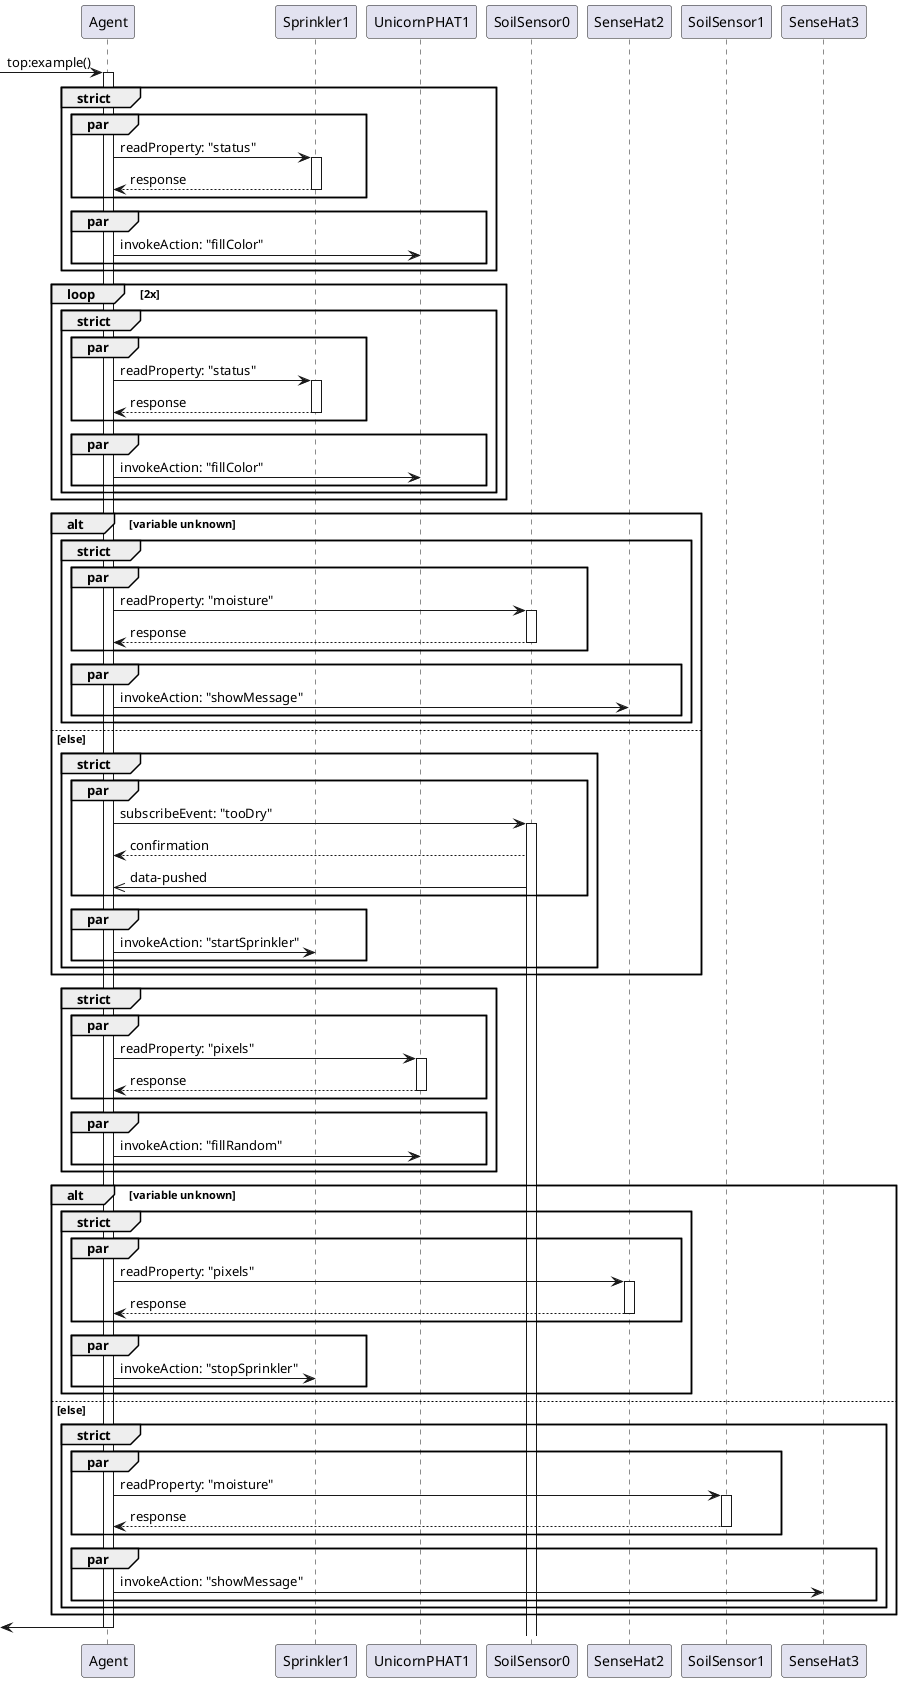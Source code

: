 @startuml topexample
[->"Agent": top:example()
activate "Agent"

group strict
    par
        "Agent" -> "Sprinkler1" : readProperty: "status"
        activate "Sprinkler1"
        "Sprinkler1" --> "Agent" : response
        deactivate "Sprinkler1"
    end
    par
        "Agent" -> "UnicornPHAT1" : invokeAction: "fillColor"
    end
end
loop 2x
    group strict
        par
            "Agent" -> "Sprinkler1" : readProperty: "status"
            activate "Sprinkler1"
            "Sprinkler1" --> "Agent" : response
            deactivate "Sprinkler1"
        end
        par
            "Agent" -> "UnicornPHAT1" : invokeAction: "fillColor"
        end
    end
end
alt variable unknown
    group strict
        par
            "Agent" -> "SoilSensor0" : readProperty: "moisture"
            activate "SoilSensor0"
            "SoilSensor0" --> "Agent" : response
            deactivate "SoilSensor0"
        end
        par
            "Agent" -> "SenseHat2" : invokeAction: "showMessage"
        end
    end
else else
    group strict
        par
            "Agent" -> "SoilSensor0" : subscribeEvent: "tooDry"
            activate "SoilSensor0"
            "SoilSensor0" --> "Agent" : confirmation
            "SoilSensor0" ->> "Agent" : data-pushed
        end
        par
            "Agent" -> "Sprinkler1" : invokeAction: "startSprinkler"
        end
    end
end
group strict
    par
        "Agent" -> "UnicornPHAT1" : readProperty: "pixels"
        activate "UnicornPHAT1"
        "UnicornPHAT1" --> "Agent" : response
        deactivate "UnicornPHAT1"
    end
    par
        "Agent" -> "UnicornPHAT1" : invokeAction: "fillRandom"
    end
end
alt variable unknown
    group strict
        par
            "Agent" -> "SenseHat2" : readProperty: "pixels"
            activate "SenseHat2"
            "SenseHat2" --> "Agent" : response
            deactivate "SenseHat2"
        end
        par
            "Agent" -> "Sprinkler1" : invokeAction: "stopSprinkler"
        end
    end
else else
    group strict
        par
            "Agent" -> "SoilSensor1" : readProperty: "moisture"
            activate "SoilSensor1"
            "SoilSensor1" --> "Agent" : response
            deactivate "SoilSensor1"
        end
        par
            "Agent" -> "SenseHat3" : invokeAction: "showMessage"
        end
    end
end

[<-"Agent"
deactivate "Agent"
@enduml
